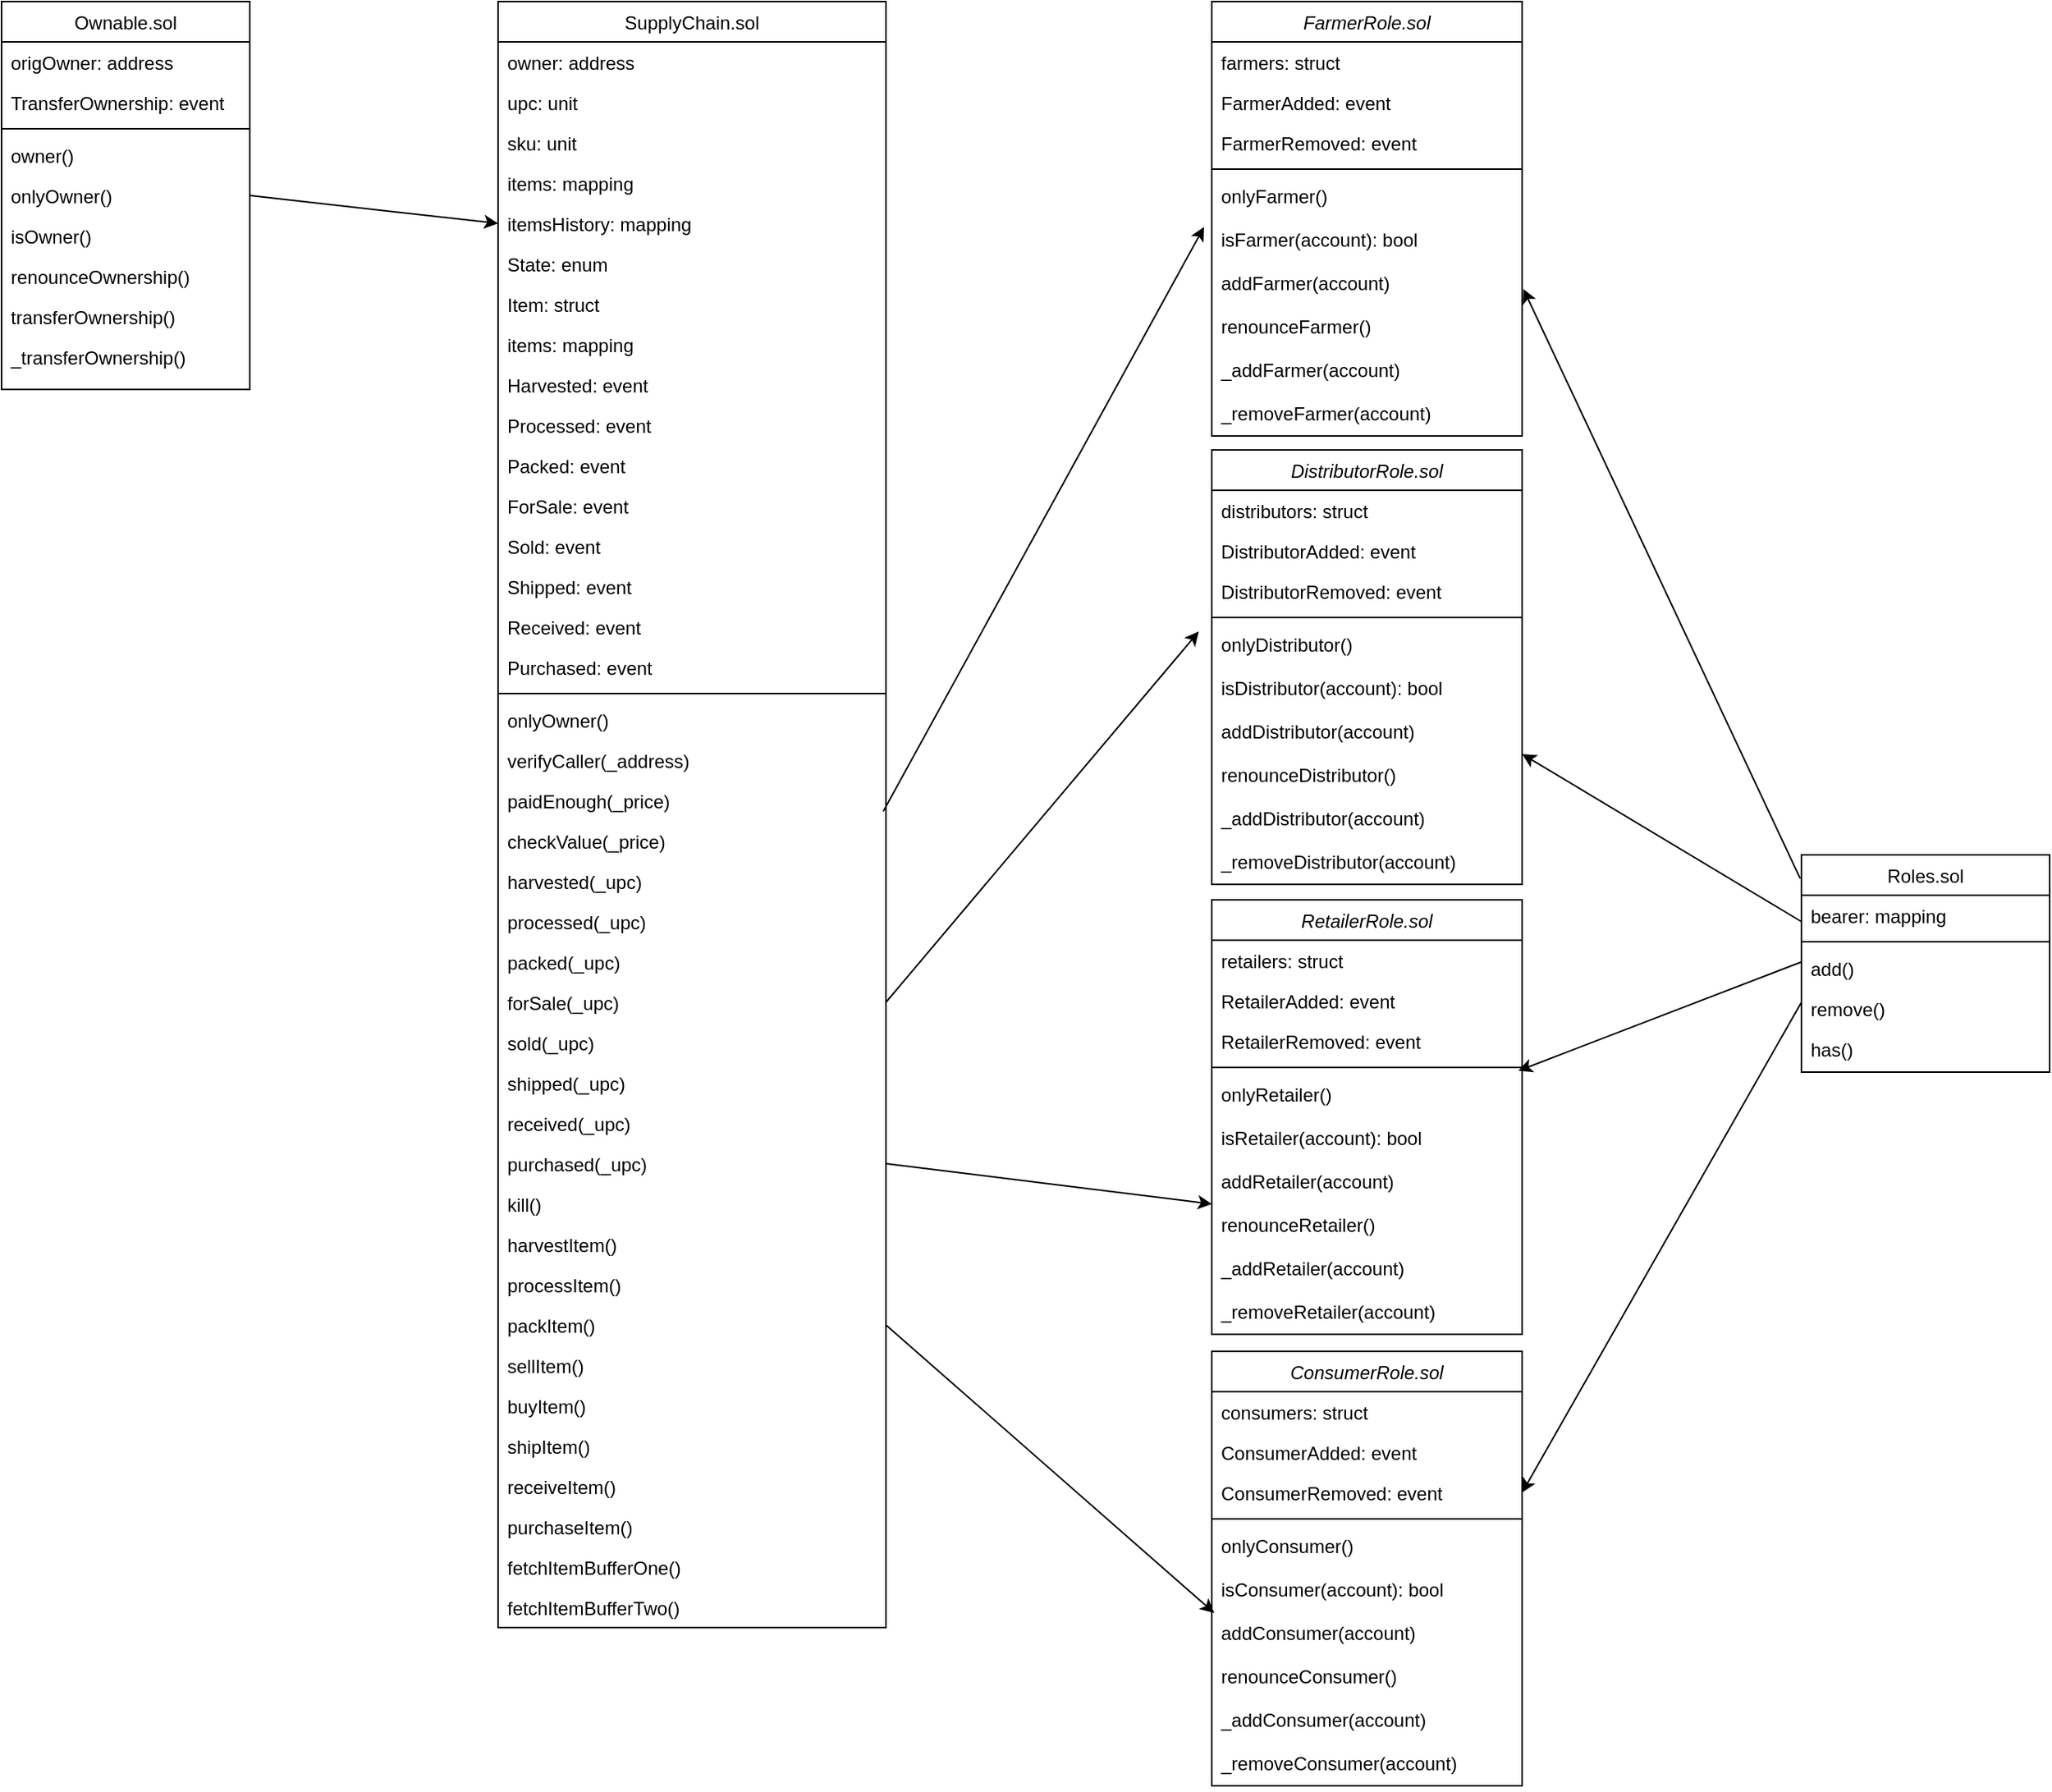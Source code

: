 <mxfile version="13.1.14" type="device"><diagram id="C5RBs43oDa-KdzZeNtuy" name="Page-1"><mxGraphModel dx="2031" dy="1019" grid="1" gridSize="10" guides="1" tooltips="1" connect="1" arrows="1" fold="1" page="1" pageScale="1" pageWidth="827" pageHeight="1169" math="0" shadow="0"><root><mxCell id="WIyWlLk6GJQsqaUBKTNV-0"/><mxCell id="WIyWlLk6GJQsqaUBKTNV-1" parent="WIyWlLk6GJQsqaUBKTNV-0"/><mxCell id="eGvnp6O_OIinR6Cqk-Tl-96" style="edgeStyle=none;rounded=0;orthogonalLoop=1;jettySize=auto;html=1;exitX=0.993;exitY=-0.231;exitDx=0;exitDy=0;entryX=-0.025;entryY=0.198;entryDx=0;entryDy=0;entryPerimeter=0;exitPerimeter=0;" edge="1" parent="WIyWlLk6GJQsqaUBKTNV-1" source="eGvnp6O_OIinR6Cqk-Tl-70" target="eGvnp6O_OIinR6Cqk-Tl-52"><mxGeometry relative="1" as="geometry"/></mxCell><mxCell id="eGvnp6O_OIinR6Cqk-Tl-97" style="edgeStyle=none;rounded=0;orthogonalLoop=1;jettySize=auto;html=1;exitX=1;exitY=0.5;exitDx=0;exitDy=0;entryX=-0.042;entryY=0.03;entryDx=0;entryDy=0;entryPerimeter=0;" edge="1" parent="WIyWlLk6GJQsqaUBKTNV-1" source="eGvnp6O_OIinR6Cqk-Tl-74" target="eGvnp6O_OIinR6Cqk-Tl-40"><mxGeometry relative="1" as="geometry"/></mxCell><mxCell id="eGvnp6O_OIinR6Cqk-Tl-98" style="edgeStyle=none;rounded=0;orthogonalLoop=1;jettySize=auto;html=1;exitX=1;exitY=0.5;exitDx=0;exitDy=0;entryX=0;entryY=0.5;entryDx=0;entryDy=0;" edge="1" parent="WIyWlLk6GJQsqaUBKTNV-1" source="eGvnp6O_OIinR6Cqk-Tl-78" target="eGvnp6O_OIinR6Cqk-Tl-46"><mxGeometry relative="1" as="geometry"/></mxCell><mxCell id="eGvnp6O_OIinR6Cqk-Tl-99" style="edgeStyle=none;rounded=0;orthogonalLoop=1;jettySize=auto;html=1;exitX=1;exitY=0.5;exitDx=0;exitDy=0;entryX=0.008;entryY=0.337;entryDx=0;entryDy=0;entryPerimeter=0;" edge="1" parent="WIyWlLk6GJQsqaUBKTNV-1" source="eGvnp6O_OIinR6Cqk-Tl-82" target="zkfFHV4jXpPFQw0GAbJ--5"><mxGeometry relative="1" as="geometry"/></mxCell><mxCell id="eGvnp6O_OIinR6Cqk-Tl-100" style="edgeStyle=none;rounded=0;orthogonalLoop=1;jettySize=auto;html=1;exitX=1;exitY=0.5;exitDx=0;exitDy=0;entryX=0;entryY=0.5;entryDx=0;entryDy=0;" edge="1" parent="WIyWlLk6GJQsqaUBKTNV-1" source="eGvnp6O_OIinR6Cqk-Tl-34" target="eGvnp6O_OIinR6Cqk-Tl-59"><mxGeometry relative="1" as="geometry"/></mxCell><mxCell id="eGvnp6O_OIinR6Cqk-Tl-102" style="edgeStyle=none;rounded=0;orthogonalLoop=1;jettySize=auto;html=1;exitX=0;exitY=0.5;exitDx=0;exitDy=0;entryX=1;entryY=0.5;entryDx=0;entryDy=0;" edge="1" parent="WIyWlLk6GJQsqaUBKTNV-1" target="zkfFHV4jXpPFQw0GAbJ--3"><mxGeometry relative="1" as="geometry"><mxPoint x="1380" y="655" as="sourcePoint"/></mxGeometry></mxCell><mxCell id="eGvnp6O_OIinR6Cqk-Tl-103" style="edgeStyle=none;rounded=0;orthogonalLoop=1;jettySize=auto;html=1;exitX=0;exitY=0.5;exitDx=0;exitDy=0;entryX=1;entryY=0.5;entryDx=0;entryDy=0;" edge="1" parent="WIyWlLk6GJQsqaUBKTNV-1" target="eGvnp6O_OIinR6Cqk-Tl-40"><mxGeometry relative="1" as="geometry"><mxPoint x="1380" y="603" as="sourcePoint"/></mxGeometry></mxCell><mxCell id="eGvnp6O_OIinR6Cqk-Tl-104" style="edgeStyle=none;rounded=0;orthogonalLoop=1;jettySize=auto;html=1;exitX=-0.005;exitY=0.737;exitDx=0;exitDy=0;entryX=1.004;entryY=0.436;entryDx=0;entryDy=0;entryPerimeter=0;exitPerimeter=0;" edge="1" parent="WIyWlLk6GJQsqaUBKTNV-1" target="eGvnp6O_OIinR6Cqk-Tl-52"><mxGeometry relative="1" as="geometry"><mxPoint x="1379.2" y="575.162" as="sourcePoint"/></mxGeometry></mxCell><mxCell id="eGvnp6O_OIinR6Cqk-Tl-105" style="edgeStyle=none;rounded=0;orthogonalLoop=1;jettySize=auto;html=1;exitX=0;exitY=0.5;exitDx=0;exitDy=0;entryX=0.988;entryY=-0.011;entryDx=0;entryDy=0;entryPerimeter=0;" edge="1" parent="WIyWlLk6GJQsqaUBKTNV-1" target="eGvnp6O_OIinR6Cqk-Tl-46"><mxGeometry relative="1" as="geometry"><mxPoint x="1380" y="629" as="sourcePoint"/></mxGeometry></mxCell><mxCell id="eGvnp6O_OIinR6Cqk-Tl-17" value="Roles.sol" style="swimlane;fontStyle=0;align=center;verticalAlign=top;childLayout=stackLayout;horizontal=1;startSize=26;horizontalStack=0;resizeParent=1;resizeLast=0;collapsible=1;marginBottom=0;rounded=0;shadow=0;strokeWidth=1;" vertex="1" parent="WIyWlLk6GJQsqaUBKTNV-1"><mxGeometry x="1380" y="560" width="160" height="140" as="geometry"><mxRectangle x="550" y="140" width="160" height="26" as="alternateBounds"/></mxGeometry></mxCell><mxCell id="eGvnp6O_OIinR6Cqk-Tl-18" value="bearer: mapping" style="text;align=left;verticalAlign=top;spacingLeft=4;spacingRight=4;overflow=hidden;rotatable=0;points=[[0,0.5],[1,0.5]];portConstraint=eastwest;" vertex="1" parent="eGvnp6O_OIinR6Cqk-Tl-17"><mxGeometry y="26" width="160" height="26" as="geometry"/></mxCell><mxCell id="eGvnp6O_OIinR6Cqk-Tl-23" value="" style="line;html=1;strokeWidth=1;align=left;verticalAlign=middle;spacingTop=-1;spacingLeft=3;spacingRight=3;rotatable=0;labelPosition=right;points=[];portConstraint=eastwest;" vertex="1" parent="eGvnp6O_OIinR6Cqk-Tl-17"><mxGeometry y="52" width="160" height="8" as="geometry"/></mxCell><mxCell id="eGvnp6O_OIinR6Cqk-Tl-24" value="add()" style="text;align=left;verticalAlign=top;spacingLeft=4;spacingRight=4;overflow=hidden;rotatable=0;points=[[0,0.5],[1,0.5]];portConstraint=eastwest;" vertex="1" parent="eGvnp6O_OIinR6Cqk-Tl-17"><mxGeometry y="60" width="160" height="26" as="geometry"/></mxCell><mxCell id="eGvnp6O_OIinR6Cqk-Tl-25" value="remove()" style="text;align=left;verticalAlign=top;spacingLeft=4;spacingRight=4;overflow=hidden;rotatable=0;points=[[0,0.5],[1,0.5]];portConstraint=eastwest;" vertex="1" parent="eGvnp6O_OIinR6Cqk-Tl-17"><mxGeometry y="86" width="160" height="26" as="geometry"/></mxCell><mxCell id="eGvnp6O_OIinR6Cqk-Tl-53" value="has()" style="text;align=left;verticalAlign=top;spacingLeft=4;spacingRight=4;overflow=hidden;rotatable=0;points=[[0,0.5],[1,0.5]];portConstraint=eastwest;" vertex="1" parent="eGvnp6O_OIinR6Cqk-Tl-17"><mxGeometry y="112" width="160" height="26" as="geometry"/></mxCell><mxCell id="eGvnp6O_OIinR6Cqk-Tl-47" value="FarmerRole.sol" style="swimlane;fontStyle=2;align=center;verticalAlign=top;childLayout=stackLayout;horizontal=1;startSize=26;horizontalStack=0;resizeParent=1;resizeLast=0;collapsible=1;marginBottom=0;rounded=0;shadow=0;strokeWidth=1;" vertex="1" parent="WIyWlLk6GJQsqaUBKTNV-1"><mxGeometry x="1000" y="10" width="200" height="280" as="geometry"><mxRectangle x="230" y="140" width="160" height="26" as="alternateBounds"/></mxGeometry></mxCell><mxCell id="eGvnp6O_OIinR6Cqk-Tl-48" value="farmers: struct" style="text;align=left;verticalAlign=top;spacingLeft=4;spacingRight=4;overflow=hidden;rotatable=0;points=[[0,0.5],[1,0.5]];portConstraint=eastwest;" vertex="1" parent="eGvnp6O_OIinR6Cqk-Tl-47"><mxGeometry y="26" width="200" height="26" as="geometry"/></mxCell><mxCell id="eGvnp6O_OIinR6Cqk-Tl-49" value="FarmerAdded: event" style="text;align=left;verticalAlign=top;spacingLeft=4;spacingRight=4;overflow=hidden;rotatable=0;points=[[0,0.5],[1,0.5]];portConstraint=eastwest;rounded=0;shadow=0;html=0;" vertex="1" parent="eGvnp6O_OIinR6Cqk-Tl-47"><mxGeometry y="52" width="200" height="26" as="geometry"/></mxCell><mxCell id="eGvnp6O_OIinR6Cqk-Tl-50" value="FarmerRemoved: event" style="text;align=left;verticalAlign=top;spacingLeft=4;spacingRight=4;overflow=hidden;rotatable=0;points=[[0,0.5],[1,0.5]];portConstraint=eastwest;rounded=0;shadow=0;html=0;" vertex="1" parent="eGvnp6O_OIinR6Cqk-Tl-47"><mxGeometry y="78" width="200" height="26" as="geometry"/></mxCell><mxCell id="eGvnp6O_OIinR6Cqk-Tl-51" value="" style="line;html=1;strokeWidth=1;align=left;verticalAlign=middle;spacingTop=-1;spacingLeft=3;spacingRight=3;rotatable=0;labelPosition=right;points=[];portConstraint=eastwest;" vertex="1" parent="eGvnp6O_OIinR6Cqk-Tl-47"><mxGeometry y="104" width="200" height="8" as="geometry"/></mxCell><mxCell id="eGvnp6O_OIinR6Cqk-Tl-52" value="onlyFarmer()&#10;&#10;isFarmer(account): bool&#10;&#10;addFarmer(account)&#10;&#10;renounceFarmer()&#10;&#10;_addFarmer(account)&#10;&#10;_removeFarmer(account)&#10;" style="text;align=left;verticalAlign=top;spacingLeft=4;spacingRight=4;overflow=hidden;rotatable=0;points=[[0,0.5],[1,0.5]];portConstraint=eastwest;" vertex="1" parent="eGvnp6O_OIinR6Cqk-Tl-47"><mxGeometry y="112" width="200" height="168" as="geometry"/></mxCell><mxCell id="zkfFHV4jXpPFQw0GAbJ--17" value="SupplyChain.sol" style="swimlane;fontStyle=0;align=center;verticalAlign=top;childLayout=stackLayout;horizontal=1;startSize=26;horizontalStack=0;resizeParent=1;resizeLast=0;collapsible=1;marginBottom=0;rounded=0;shadow=0;strokeWidth=1;" parent="WIyWlLk6GJQsqaUBKTNV-1" vertex="1"><mxGeometry x="540" y="10" width="250" height="1048" as="geometry"><mxRectangle x="550" y="140" width="160" height="26" as="alternateBounds"/></mxGeometry></mxCell><mxCell id="zkfFHV4jXpPFQw0GAbJ--18" value="owner: address" style="text;align=left;verticalAlign=top;spacingLeft=4;spacingRight=4;overflow=hidden;rotatable=0;points=[[0,0.5],[1,0.5]];portConstraint=eastwest;" parent="zkfFHV4jXpPFQw0GAbJ--17" vertex="1"><mxGeometry y="26" width="250" height="26" as="geometry"/></mxCell><mxCell id="zkfFHV4jXpPFQw0GAbJ--19" value="upc: unit" style="text;align=left;verticalAlign=top;spacingLeft=4;spacingRight=4;overflow=hidden;rotatable=0;points=[[0,0.5],[1,0.5]];portConstraint=eastwest;rounded=0;shadow=0;html=0;" parent="zkfFHV4jXpPFQw0GAbJ--17" vertex="1"><mxGeometry y="52" width="250" height="26" as="geometry"/></mxCell><mxCell id="zkfFHV4jXpPFQw0GAbJ--20" value="sku: unit" style="text;align=left;verticalAlign=top;spacingLeft=4;spacingRight=4;overflow=hidden;rotatable=0;points=[[0,0.5],[1,0.5]];portConstraint=eastwest;rounded=0;shadow=0;html=0;" parent="zkfFHV4jXpPFQw0GAbJ--17" vertex="1"><mxGeometry y="78" width="250" height="26" as="geometry"/></mxCell><mxCell id="eGvnp6O_OIinR6Cqk-Tl-58" value="items: mapping" style="text;align=left;verticalAlign=top;spacingLeft=4;spacingRight=4;overflow=hidden;rotatable=0;points=[[0,0.5],[1,0.5]];portConstraint=eastwest;rounded=0;shadow=0;html=0;" vertex="1" parent="zkfFHV4jXpPFQw0GAbJ--17"><mxGeometry y="104" width="250" height="26" as="geometry"/></mxCell><mxCell id="eGvnp6O_OIinR6Cqk-Tl-59" value="itemsHistory: mapping" style="text;align=left;verticalAlign=top;spacingLeft=4;spacingRight=4;overflow=hidden;rotatable=0;points=[[0,0.5],[1,0.5]];portConstraint=eastwest;rounded=0;shadow=0;html=0;" vertex="1" parent="zkfFHV4jXpPFQw0GAbJ--17"><mxGeometry y="130" width="250" height="26" as="geometry"/></mxCell><mxCell id="eGvnp6O_OIinR6Cqk-Tl-60" value="State: enum" style="text;align=left;verticalAlign=top;spacingLeft=4;spacingRight=4;overflow=hidden;rotatable=0;points=[[0,0.5],[1,0.5]];portConstraint=eastwest;rounded=0;shadow=0;html=0;" vertex="1" parent="zkfFHV4jXpPFQw0GAbJ--17"><mxGeometry y="156" width="250" height="26" as="geometry"/></mxCell><mxCell id="zkfFHV4jXpPFQw0GAbJ--21" value="Item: struct" style="text;align=left;verticalAlign=top;spacingLeft=4;spacingRight=4;overflow=hidden;rotatable=0;points=[[0,0.5],[1,0.5]];portConstraint=eastwest;rounded=0;shadow=0;html=0;" parent="zkfFHV4jXpPFQw0GAbJ--17" vertex="1"><mxGeometry y="182" width="250" height="26" as="geometry"/></mxCell><mxCell id="eGvnp6O_OIinR6Cqk-Tl-61" value="items: mapping" style="text;align=left;verticalAlign=top;spacingLeft=4;spacingRight=4;overflow=hidden;rotatable=0;points=[[0,0.5],[1,0.5]];portConstraint=eastwest;rounded=0;shadow=0;html=0;" vertex="1" parent="zkfFHV4jXpPFQw0GAbJ--17"><mxGeometry y="208" width="250" height="26" as="geometry"/></mxCell><mxCell id="eGvnp6O_OIinR6Cqk-Tl-62" value="Harvested: event" style="text;align=left;verticalAlign=top;spacingLeft=4;spacingRight=4;overflow=hidden;rotatable=0;points=[[0,0.5],[1,0.5]];portConstraint=eastwest;rounded=0;shadow=0;html=0;" vertex="1" parent="zkfFHV4jXpPFQw0GAbJ--17"><mxGeometry y="234" width="250" height="26" as="geometry"/></mxCell><mxCell id="zkfFHV4jXpPFQw0GAbJ--22" value="Processed: event" style="text;align=left;verticalAlign=top;spacingLeft=4;spacingRight=4;overflow=hidden;rotatable=0;points=[[0,0.5],[1,0.5]];portConstraint=eastwest;rounded=0;shadow=0;html=0;" parent="zkfFHV4jXpPFQw0GAbJ--17" vertex="1"><mxGeometry y="260" width="250" height="26" as="geometry"/></mxCell><mxCell id="eGvnp6O_OIinR6Cqk-Tl-63" value="Packed: event" style="text;align=left;verticalAlign=top;spacingLeft=4;spacingRight=4;overflow=hidden;rotatable=0;points=[[0,0.5],[1,0.5]];portConstraint=eastwest;rounded=0;shadow=0;html=0;" vertex="1" parent="zkfFHV4jXpPFQw0GAbJ--17"><mxGeometry y="286" width="250" height="26" as="geometry"/></mxCell><mxCell id="eGvnp6O_OIinR6Cqk-Tl-64" value="ForSale: event" style="text;align=left;verticalAlign=top;spacingLeft=4;spacingRight=4;overflow=hidden;rotatable=0;points=[[0,0.5],[1,0.5]];portConstraint=eastwest;rounded=0;shadow=0;html=0;" vertex="1" parent="zkfFHV4jXpPFQw0GAbJ--17"><mxGeometry y="312" width="250" height="26" as="geometry"/></mxCell><mxCell id="eGvnp6O_OIinR6Cqk-Tl-65" value="Sold: event" style="text;align=left;verticalAlign=top;spacingLeft=4;spacingRight=4;overflow=hidden;rotatable=0;points=[[0,0.5],[1,0.5]];portConstraint=eastwest;rounded=0;shadow=0;html=0;" vertex="1" parent="zkfFHV4jXpPFQw0GAbJ--17"><mxGeometry y="338" width="250" height="26" as="geometry"/></mxCell><mxCell id="eGvnp6O_OIinR6Cqk-Tl-66" value="Shipped: event" style="text;align=left;verticalAlign=top;spacingLeft=4;spacingRight=4;overflow=hidden;rotatable=0;points=[[0,0.5],[1,0.5]];portConstraint=eastwest;rounded=0;shadow=0;html=0;" vertex="1" parent="zkfFHV4jXpPFQw0GAbJ--17"><mxGeometry y="364" width="250" height="26" as="geometry"/></mxCell><mxCell id="eGvnp6O_OIinR6Cqk-Tl-67" value="Received: event" style="text;align=left;verticalAlign=top;spacingLeft=4;spacingRight=4;overflow=hidden;rotatable=0;points=[[0,0.5],[1,0.5]];portConstraint=eastwest;rounded=0;shadow=0;html=0;" vertex="1" parent="zkfFHV4jXpPFQw0GAbJ--17"><mxGeometry y="390" width="250" height="26" as="geometry"/></mxCell><mxCell id="eGvnp6O_OIinR6Cqk-Tl-68" value="Purchased: event" style="text;align=left;verticalAlign=top;spacingLeft=4;spacingRight=4;overflow=hidden;rotatable=0;points=[[0,0.5],[1,0.5]];portConstraint=eastwest;rounded=0;shadow=0;html=0;" vertex="1" parent="zkfFHV4jXpPFQw0GAbJ--17"><mxGeometry y="416" width="250" height="26" as="geometry"/></mxCell><mxCell id="zkfFHV4jXpPFQw0GAbJ--23" value="" style="line;html=1;strokeWidth=1;align=left;verticalAlign=middle;spacingTop=-1;spacingLeft=3;spacingRight=3;rotatable=0;labelPosition=right;points=[];portConstraint=eastwest;" parent="zkfFHV4jXpPFQw0GAbJ--17" vertex="1"><mxGeometry y="442" width="250" height="8" as="geometry"/></mxCell><mxCell id="zkfFHV4jXpPFQw0GAbJ--25" value="onlyOwner()" style="text;align=left;verticalAlign=top;spacingLeft=4;spacingRight=4;overflow=hidden;rotatable=0;points=[[0,0.5],[1,0.5]];portConstraint=eastwest;" parent="zkfFHV4jXpPFQw0GAbJ--17" vertex="1"><mxGeometry y="450" width="250" height="26" as="geometry"/></mxCell><mxCell id="zkfFHV4jXpPFQw0GAbJ--24" value="verifyCaller(_address)" style="text;align=left;verticalAlign=top;spacingLeft=4;spacingRight=4;overflow=hidden;rotatable=0;points=[[0,0.5],[1,0.5]];portConstraint=eastwest;" parent="zkfFHV4jXpPFQw0GAbJ--17" vertex="1"><mxGeometry y="476" width="250" height="26" as="geometry"/></mxCell><mxCell id="eGvnp6O_OIinR6Cqk-Tl-69" value="paidEnough(_price)" style="text;align=left;verticalAlign=top;spacingLeft=4;spacingRight=4;overflow=hidden;rotatable=0;points=[[0,0.5],[1,0.5]];portConstraint=eastwest;" vertex="1" parent="zkfFHV4jXpPFQw0GAbJ--17"><mxGeometry y="502" width="250" height="26" as="geometry"/></mxCell><mxCell id="eGvnp6O_OIinR6Cqk-Tl-70" value="checkValue(_price)" style="text;align=left;verticalAlign=top;spacingLeft=4;spacingRight=4;overflow=hidden;rotatable=0;points=[[0,0.5],[1,0.5]];portConstraint=eastwest;" vertex="1" parent="zkfFHV4jXpPFQw0GAbJ--17"><mxGeometry y="528" width="250" height="26" as="geometry"/></mxCell><mxCell id="eGvnp6O_OIinR6Cqk-Tl-71" value="harvested(_upc)" style="text;align=left;verticalAlign=top;spacingLeft=4;spacingRight=4;overflow=hidden;rotatable=0;points=[[0,0.5],[1,0.5]];portConstraint=eastwest;" vertex="1" parent="zkfFHV4jXpPFQw0GAbJ--17"><mxGeometry y="554" width="250" height="26" as="geometry"/></mxCell><mxCell id="eGvnp6O_OIinR6Cqk-Tl-72" value="processed(_upc)" style="text;align=left;verticalAlign=top;spacingLeft=4;spacingRight=4;overflow=hidden;rotatable=0;points=[[0,0.5],[1,0.5]];portConstraint=eastwest;" vertex="1" parent="zkfFHV4jXpPFQw0GAbJ--17"><mxGeometry y="580" width="250" height="26" as="geometry"/></mxCell><mxCell id="eGvnp6O_OIinR6Cqk-Tl-73" value="packed(_upc)" style="text;align=left;verticalAlign=top;spacingLeft=4;spacingRight=4;overflow=hidden;rotatable=0;points=[[0,0.5],[1,0.5]];portConstraint=eastwest;" vertex="1" parent="zkfFHV4jXpPFQw0GAbJ--17"><mxGeometry y="606" width="250" height="26" as="geometry"/></mxCell><mxCell id="eGvnp6O_OIinR6Cqk-Tl-74" value="forSale(_upc)" style="text;align=left;verticalAlign=top;spacingLeft=4;spacingRight=4;overflow=hidden;rotatable=0;points=[[0,0.5],[1,0.5]];portConstraint=eastwest;" vertex="1" parent="zkfFHV4jXpPFQw0GAbJ--17"><mxGeometry y="632" width="250" height="26" as="geometry"/></mxCell><mxCell id="eGvnp6O_OIinR6Cqk-Tl-75" value="sold(_upc)" style="text;align=left;verticalAlign=top;spacingLeft=4;spacingRight=4;overflow=hidden;rotatable=0;points=[[0,0.5],[1,0.5]];portConstraint=eastwest;" vertex="1" parent="zkfFHV4jXpPFQw0GAbJ--17"><mxGeometry y="658" width="250" height="26" as="geometry"/></mxCell><mxCell id="eGvnp6O_OIinR6Cqk-Tl-76" value="shipped(_upc)" style="text;align=left;verticalAlign=top;spacingLeft=4;spacingRight=4;overflow=hidden;rotatable=0;points=[[0,0.5],[1,0.5]];portConstraint=eastwest;" vertex="1" parent="zkfFHV4jXpPFQw0GAbJ--17"><mxGeometry y="684" width="250" height="26" as="geometry"/></mxCell><mxCell id="eGvnp6O_OIinR6Cqk-Tl-77" value="received(_upc)" style="text;align=left;verticalAlign=top;spacingLeft=4;spacingRight=4;overflow=hidden;rotatable=0;points=[[0,0.5],[1,0.5]];portConstraint=eastwest;" vertex="1" parent="zkfFHV4jXpPFQw0GAbJ--17"><mxGeometry y="710" width="250" height="26" as="geometry"/></mxCell><mxCell id="eGvnp6O_OIinR6Cqk-Tl-78" value="purchased(_upc)" style="text;align=left;verticalAlign=top;spacingLeft=4;spacingRight=4;overflow=hidden;rotatable=0;points=[[0,0.5],[1,0.5]];portConstraint=eastwest;" vertex="1" parent="zkfFHV4jXpPFQw0GAbJ--17"><mxGeometry y="736" width="250" height="26" as="geometry"/></mxCell><mxCell id="eGvnp6O_OIinR6Cqk-Tl-79" value="kill()" style="text;align=left;verticalAlign=top;spacingLeft=4;spacingRight=4;overflow=hidden;rotatable=0;points=[[0,0.5],[1,0.5]];portConstraint=eastwest;" vertex="1" parent="zkfFHV4jXpPFQw0GAbJ--17"><mxGeometry y="762" width="250" height="26" as="geometry"/></mxCell><mxCell id="eGvnp6O_OIinR6Cqk-Tl-80" value="harvestItem()" style="text;align=left;verticalAlign=top;spacingLeft=4;spacingRight=4;overflow=hidden;rotatable=0;points=[[0,0.5],[1,0.5]];portConstraint=eastwest;" vertex="1" parent="zkfFHV4jXpPFQw0GAbJ--17"><mxGeometry y="788" width="250" height="26" as="geometry"/></mxCell><mxCell id="eGvnp6O_OIinR6Cqk-Tl-81" value="processItem()" style="text;align=left;verticalAlign=top;spacingLeft=4;spacingRight=4;overflow=hidden;rotatable=0;points=[[0,0.5],[1,0.5]];portConstraint=eastwest;" vertex="1" parent="zkfFHV4jXpPFQw0GAbJ--17"><mxGeometry y="814" width="250" height="26" as="geometry"/></mxCell><mxCell id="eGvnp6O_OIinR6Cqk-Tl-82" value="packItem()" style="text;align=left;verticalAlign=top;spacingLeft=4;spacingRight=4;overflow=hidden;rotatable=0;points=[[0,0.5],[1,0.5]];portConstraint=eastwest;" vertex="1" parent="zkfFHV4jXpPFQw0GAbJ--17"><mxGeometry y="840" width="250" height="26" as="geometry"/></mxCell><mxCell id="eGvnp6O_OIinR6Cqk-Tl-83" value="sellItem()" style="text;align=left;verticalAlign=top;spacingLeft=4;spacingRight=4;overflow=hidden;rotatable=0;points=[[0,0.5],[1,0.5]];portConstraint=eastwest;" vertex="1" parent="zkfFHV4jXpPFQw0GAbJ--17"><mxGeometry y="866" width="250" height="26" as="geometry"/></mxCell><mxCell id="eGvnp6O_OIinR6Cqk-Tl-84" value="buyItem()" style="text;align=left;verticalAlign=top;spacingLeft=4;spacingRight=4;overflow=hidden;rotatable=0;points=[[0,0.5],[1,0.5]];portConstraint=eastwest;" vertex="1" parent="zkfFHV4jXpPFQw0GAbJ--17"><mxGeometry y="892" width="250" height="26" as="geometry"/></mxCell><mxCell id="eGvnp6O_OIinR6Cqk-Tl-85" value="shipItem()" style="text;align=left;verticalAlign=top;spacingLeft=4;spacingRight=4;overflow=hidden;rotatable=0;points=[[0,0.5],[1,0.5]];portConstraint=eastwest;" vertex="1" parent="zkfFHV4jXpPFQw0GAbJ--17"><mxGeometry y="918" width="250" height="26" as="geometry"/></mxCell><mxCell id="eGvnp6O_OIinR6Cqk-Tl-86" value="receiveItem()" style="text;align=left;verticalAlign=top;spacingLeft=4;spacingRight=4;overflow=hidden;rotatable=0;points=[[0,0.5],[1,0.5]];portConstraint=eastwest;" vertex="1" parent="zkfFHV4jXpPFQw0GAbJ--17"><mxGeometry y="944" width="250" height="26" as="geometry"/></mxCell><mxCell id="eGvnp6O_OIinR6Cqk-Tl-87" value="purchaseItem()" style="text;align=left;verticalAlign=top;spacingLeft=4;spacingRight=4;overflow=hidden;rotatable=0;points=[[0,0.5],[1,0.5]];portConstraint=eastwest;" vertex="1" parent="zkfFHV4jXpPFQw0GAbJ--17"><mxGeometry y="970" width="250" height="26" as="geometry"/></mxCell><mxCell id="eGvnp6O_OIinR6Cqk-Tl-88" value="fetchItemBufferOne()" style="text;align=left;verticalAlign=top;spacingLeft=4;spacingRight=4;overflow=hidden;rotatable=0;points=[[0,0.5],[1,0.5]];portConstraint=eastwest;" vertex="1" parent="zkfFHV4jXpPFQw0GAbJ--17"><mxGeometry y="996" width="250" height="26" as="geometry"/></mxCell><mxCell id="eGvnp6O_OIinR6Cqk-Tl-89" value="fetchItemBufferTwo()" style="text;align=left;verticalAlign=top;spacingLeft=4;spacingRight=4;overflow=hidden;rotatable=0;points=[[0,0.5],[1,0.5]];portConstraint=eastwest;" vertex="1" parent="zkfFHV4jXpPFQw0GAbJ--17"><mxGeometry y="1022" width="250" height="26" as="geometry"/></mxCell><mxCell id="eGvnp6O_OIinR6Cqk-Tl-35" value="DistributorRole.sol" style="swimlane;fontStyle=2;align=center;verticalAlign=top;childLayout=stackLayout;horizontal=1;startSize=26;horizontalStack=0;resizeParent=1;resizeLast=0;collapsible=1;marginBottom=0;rounded=0;shadow=0;strokeWidth=1;" vertex="1" parent="WIyWlLk6GJQsqaUBKTNV-1"><mxGeometry x="1000" y="299" width="200" height="280" as="geometry"><mxRectangle x="230" y="140" width="160" height="26" as="alternateBounds"/></mxGeometry></mxCell><mxCell id="eGvnp6O_OIinR6Cqk-Tl-36" value="distributors: struct" style="text;align=left;verticalAlign=top;spacingLeft=4;spacingRight=4;overflow=hidden;rotatable=0;points=[[0,0.5],[1,0.5]];portConstraint=eastwest;" vertex="1" parent="eGvnp6O_OIinR6Cqk-Tl-35"><mxGeometry y="26" width="200" height="26" as="geometry"/></mxCell><mxCell id="eGvnp6O_OIinR6Cqk-Tl-37" value="DistributorAdded: event" style="text;align=left;verticalAlign=top;spacingLeft=4;spacingRight=4;overflow=hidden;rotatable=0;points=[[0,0.5],[1,0.5]];portConstraint=eastwest;rounded=0;shadow=0;html=0;" vertex="1" parent="eGvnp6O_OIinR6Cqk-Tl-35"><mxGeometry y="52" width="200" height="26" as="geometry"/></mxCell><mxCell id="eGvnp6O_OIinR6Cqk-Tl-38" value="DistributorRemoved: event" style="text;align=left;verticalAlign=top;spacingLeft=4;spacingRight=4;overflow=hidden;rotatable=0;points=[[0,0.5],[1,0.5]];portConstraint=eastwest;rounded=0;shadow=0;html=0;" vertex="1" parent="eGvnp6O_OIinR6Cqk-Tl-35"><mxGeometry y="78" width="200" height="26" as="geometry"/></mxCell><mxCell id="eGvnp6O_OIinR6Cqk-Tl-39" value="" style="line;html=1;strokeWidth=1;align=left;verticalAlign=middle;spacingTop=-1;spacingLeft=3;spacingRight=3;rotatable=0;labelPosition=right;points=[];portConstraint=eastwest;" vertex="1" parent="eGvnp6O_OIinR6Cqk-Tl-35"><mxGeometry y="104" width="200" height="8" as="geometry"/></mxCell><mxCell id="eGvnp6O_OIinR6Cqk-Tl-40" value="onlyDistributor()&#10;&#10;isDistributor(account): bool&#10;&#10;addDistributor(account)&#10;&#10;renounceDistributor()&#10;&#10;_addDistributor(account)&#10;&#10;_removeDistributor(account)&#10;" style="text;align=left;verticalAlign=top;spacingLeft=4;spacingRight=4;overflow=hidden;rotatable=0;points=[[0,0.5],[1,0.5]];portConstraint=eastwest;" vertex="1" parent="eGvnp6O_OIinR6Cqk-Tl-35"><mxGeometry y="112" width="200" height="168" as="geometry"/></mxCell><mxCell id="eGvnp6O_OIinR6Cqk-Tl-41" value="RetailerRole.sol" style="swimlane;fontStyle=2;align=center;verticalAlign=top;childLayout=stackLayout;horizontal=1;startSize=26;horizontalStack=0;resizeParent=1;resizeLast=0;collapsible=1;marginBottom=0;rounded=0;shadow=0;strokeWidth=1;" vertex="1" parent="WIyWlLk6GJQsqaUBKTNV-1"><mxGeometry x="1000" y="589" width="200" height="280" as="geometry"><mxRectangle x="230" y="140" width="160" height="26" as="alternateBounds"/></mxGeometry></mxCell><mxCell id="eGvnp6O_OIinR6Cqk-Tl-42" value="retailers: struct" style="text;align=left;verticalAlign=top;spacingLeft=4;spacingRight=4;overflow=hidden;rotatable=0;points=[[0,0.5],[1,0.5]];portConstraint=eastwest;" vertex="1" parent="eGvnp6O_OIinR6Cqk-Tl-41"><mxGeometry y="26" width="200" height="26" as="geometry"/></mxCell><mxCell id="eGvnp6O_OIinR6Cqk-Tl-43" value="RetailerAdded: event" style="text;align=left;verticalAlign=top;spacingLeft=4;spacingRight=4;overflow=hidden;rotatable=0;points=[[0,0.5],[1,0.5]];portConstraint=eastwest;rounded=0;shadow=0;html=0;" vertex="1" parent="eGvnp6O_OIinR6Cqk-Tl-41"><mxGeometry y="52" width="200" height="26" as="geometry"/></mxCell><mxCell id="eGvnp6O_OIinR6Cqk-Tl-44" value="RetailerRemoved: event" style="text;align=left;verticalAlign=top;spacingLeft=4;spacingRight=4;overflow=hidden;rotatable=0;points=[[0,0.5],[1,0.5]];portConstraint=eastwest;rounded=0;shadow=0;html=0;" vertex="1" parent="eGvnp6O_OIinR6Cqk-Tl-41"><mxGeometry y="78" width="200" height="26" as="geometry"/></mxCell><mxCell id="eGvnp6O_OIinR6Cqk-Tl-45" value="" style="line;html=1;strokeWidth=1;align=left;verticalAlign=middle;spacingTop=-1;spacingLeft=3;spacingRight=3;rotatable=0;labelPosition=right;points=[];portConstraint=eastwest;" vertex="1" parent="eGvnp6O_OIinR6Cqk-Tl-41"><mxGeometry y="104" width="200" height="8" as="geometry"/></mxCell><mxCell id="eGvnp6O_OIinR6Cqk-Tl-46" value="onlyRetailer()&#10;&#10;isRetailer(account): bool&#10;&#10;addRetailer(account)&#10;&#10;renounceRetailer()&#10;&#10;_addRetailer(account)&#10;&#10;_removeRetailer(account)&#10;" style="text;align=left;verticalAlign=top;spacingLeft=4;spacingRight=4;overflow=hidden;rotatable=0;points=[[0,0.5],[1,0.5]];portConstraint=eastwest;" vertex="1" parent="eGvnp6O_OIinR6Cqk-Tl-41"><mxGeometry y="112" width="200" height="168" as="geometry"/></mxCell><mxCell id="zkfFHV4jXpPFQw0GAbJ--0" value="ConsumerRole.sol" style="swimlane;fontStyle=2;align=center;verticalAlign=top;childLayout=stackLayout;horizontal=1;startSize=26;horizontalStack=0;resizeParent=1;resizeLast=0;collapsible=1;marginBottom=0;rounded=0;shadow=0;strokeWidth=1;" parent="WIyWlLk6GJQsqaUBKTNV-1" vertex="1"><mxGeometry x="1000" y="880" width="200" height="280" as="geometry"><mxRectangle x="230" y="140" width="160" height="26" as="alternateBounds"/></mxGeometry></mxCell><mxCell id="zkfFHV4jXpPFQw0GAbJ--1" value="consumers: struct" style="text;align=left;verticalAlign=top;spacingLeft=4;spacingRight=4;overflow=hidden;rotatable=0;points=[[0,0.5],[1,0.5]];portConstraint=eastwest;" parent="zkfFHV4jXpPFQw0GAbJ--0" vertex="1"><mxGeometry y="26" width="200" height="26" as="geometry"/></mxCell><mxCell id="zkfFHV4jXpPFQw0GAbJ--2" value="ConsumerAdded: event" style="text;align=left;verticalAlign=top;spacingLeft=4;spacingRight=4;overflow=hidden;rotatable=0;points=[[0,0.5],[1,0.5]];portConstraint=eastwest;rounded=0;shadow=0;html=0;" parent="zkfFHV4jXpPFQw0GAbJ--0" vertex="1"><mxGeometry y="52" width="200" height="26" as="geometry"/></mxCell><mxCell id="zkfFHV4jXpPFQw0GAbJ--3" value="ConsumerRemoved: event" style="text;align=left;verticalAlign=top;spacingLeft=4;spacingRight=4;overflow=hidden;rotatable=0;points=[[0,0.5],[1,0.5]];portConstraint=eastwest;rounded=0;shadow=0;html=0;" parent="zkfFHV4jXpPFQw0GAbJ--0" vertex="1"><mxGeometry y="78" width="200" height="26" as="geometry"/></mxCell><mxCell id="zkfFHV4jXpPFQw0GAbJ--4" value="" style="line;html=1;strokeWidth=1;align=left;verticalAlign=middle;spacingTop=-1;spacingLeft=3;spacingRight=3;rotatable=0;labelPosition=right;points=[];portConstraint=eastwest;" parent="zkfFHV4jXpPFQw0GAbJ--0" vertex="1"><mxGeometry y="104" width="200" height="8" as="geometry"/></mxCell><mxCell id="zkfFHV4jXpPFQw0GAbJ--5" value="onlyConsumer()&#10;&#10;isConsumer(account): bool&#10;&#10;addConsumer(account)&#10;&#10;renounceConsumer()&#10;&#10;_addConsumer(account)&#10;&#10;_removeConsumer(account)&#10;" style="text;align=left;verticalAlign=top;spacingLeft=4;spacingRight=4;overflow=hidden;rotatable=0;points=[[0,0.5],[1,0.5]];portConstraint=eastwest;" parent="zkfFHV4jXpPFQw0GAbJ--0" vertex="1"><mxGeometry y="112" width="200" height="168" as="geometry"/></mxCell><mxCell id="eGvnp6O_OIinR6Cqk-Tl-26" value="Ownable.sol" style="swimlane;fontStyle=0;align=center;verticalAlign=top;childLayout=stackLayout;horizontal=1;startSize=26;horizontalStack=0;resizeParent=1;resizeLast=0;collapsible=1;marginBottom=0;rounded=0;shadow=0;strokeWidth=1;" vertex="1" parent="WIyWlLk6GJQsqaUBKTNV-1"><mxGeometry x="220" y="10" width="160" height="250" as="geometry"><mxRectangle x="550" y="140" width="160" height="26" as="alternateBounds"/></mxGeometry></mxCell><mxCell id="eGvnp6O_OIinR6Cqk-Tl-27" value="origOwner: address" style="text;align=left;verticalAlign=top;spacingLeft=4;spacingRight=4;overflow=hidden;rotatable=0;points=[[0,0.5],[1,0.5]];portConstraint=eastwest;" vertex="1" parent="eGvnp6O_OIinR6Cqk-Tl-26"><mxGeometry y="26" width="160" height="26" as="geometry"/></mxCell><mxCell id="eGvnp6O_OIinR6Cqk-Tl-28" value="TransferOwnership: event" style="text;align=left;verticalAlign=top;spacingLeft=4;spacingRight=4;overflow=hidden;rotatable=0;points=[[0,0.5],[1,0.5]];portConstraint=eastwest;rounded=0;shadow=0;html=0;" vertex="1" parent="eGvnp6O_OIinR6Cqk-Tl-26"><mxGeometry y="52" width="160" height="26" as="geometry"/></mxCell><mxCell id="eGvnp6O_OIinR6Cqk-Tl-32" value="" style="line;html=1;strokeWidth=1;align=left;verticalAlign=middle;spacingTop=-1;spacingLeft=3;spacingRight=3;rotatable=0;labelPosition=right;points=[];portConstraint=eastwest;" vertex="1" parent="eGvnp6O_OIinR6Cqk-Tl-26"><mxGeometry y="78" width="160" height="8" as="geometry"/></mxCell><mxCell id="eGvnp6O_OIinR6Cqk-Tl-33" value="owner()" style="text;align=left;verticalAlign=top;spacingLeft=4;spacingRight=4;overflow=hidden;rotatable=0;points=[[0,0.5],[1,0.5]];portConstraint=eastwest;" vertex="1" parent="eGvnp6O_OIinR6Cqk-Tl-26"><mxGeometry y="86" width="160" height="26" as="geometry"/></mxCell><mxCell id="eGvnp6O_OIinR6Cqk-Tl-34" value="onlyOwner()" style="text;align=left;verticalAlign=top;spacingLeft=4;spacingRight=4;overflow=hidden;rotatable=0;points=[[0,0.5],[1,0.5]];portConstraint=eastwest;" vertex="1" parent="eGvnp6O_OIinR6Cqk-Tl-26"><mxGeometry y="112" width="160" height="26" as="geometry"/></mxCell><mxCell id="eGvnp6O_OIinR6Cqk-Tl-54" value="isOwner()" style="text;align=left;verticalAlign=top;spacingLeft=4;spacingRight=4;overflow=hidden;rotatable=0;points=[[0,0.5],[1,0.5]];portConstraint=eastwest;" vertex="1" parent="eGvnp6O_OIinR6Cqk-Tl-26"><mxGeometry y="138" width="160" height="26" as="geometry"/></mxCell><mxCell id="eGvnp6O_OIinR6Cqk-Tl-55" value="renounceOwnership()" style="text;align=left;verticalAlign=top;spacingLeft=4;spacingRight=4;overflow=hidden;rotatable=0;points=[[0,0.5],[1,0.5]];portConstraint=eastwest;" vertex="1" parent="eGvnp6O_OIinR6Cqk-Tl-26"><mxGeometry y="164" width="160" height="26" as="geometry"/></mxCell><mxCell id="eGvnp6O_OIinR6Cqk-Tl-91" value="transferOwnership()" style="text;align=left;verticalAlign=top;spacingLeft=4;spacingRight=4;overflow=hidden;rotatable=0;points=[[0,0.5],[1,0.5]];portConstraint=eastwest;" vertex="1" parent="eGvnp6O_OIinR6Cqk-Tl-26"><mxGeometry y="190" width="160" height="26" as="geometry"/></mxCell><mxCell id="eGvnp6O_OIinR6Cqk-Tl-92" value="_transferOwnership()" style="text;align=left;verticalAlign=top;spacingLeft=4;spacingRight=4;overflow=hidden;rotatable=0;points=[[0,0.5],[1,0.5]];portConstraint=eastwest;" vertex="1" parent="eGvnp6O_OIinR6Cqk-Tl-26"><mxGeometry y="216" width="160" height="26" as="geometry"/></mxCell></root></mxGraphModel></diagram></mxfile>